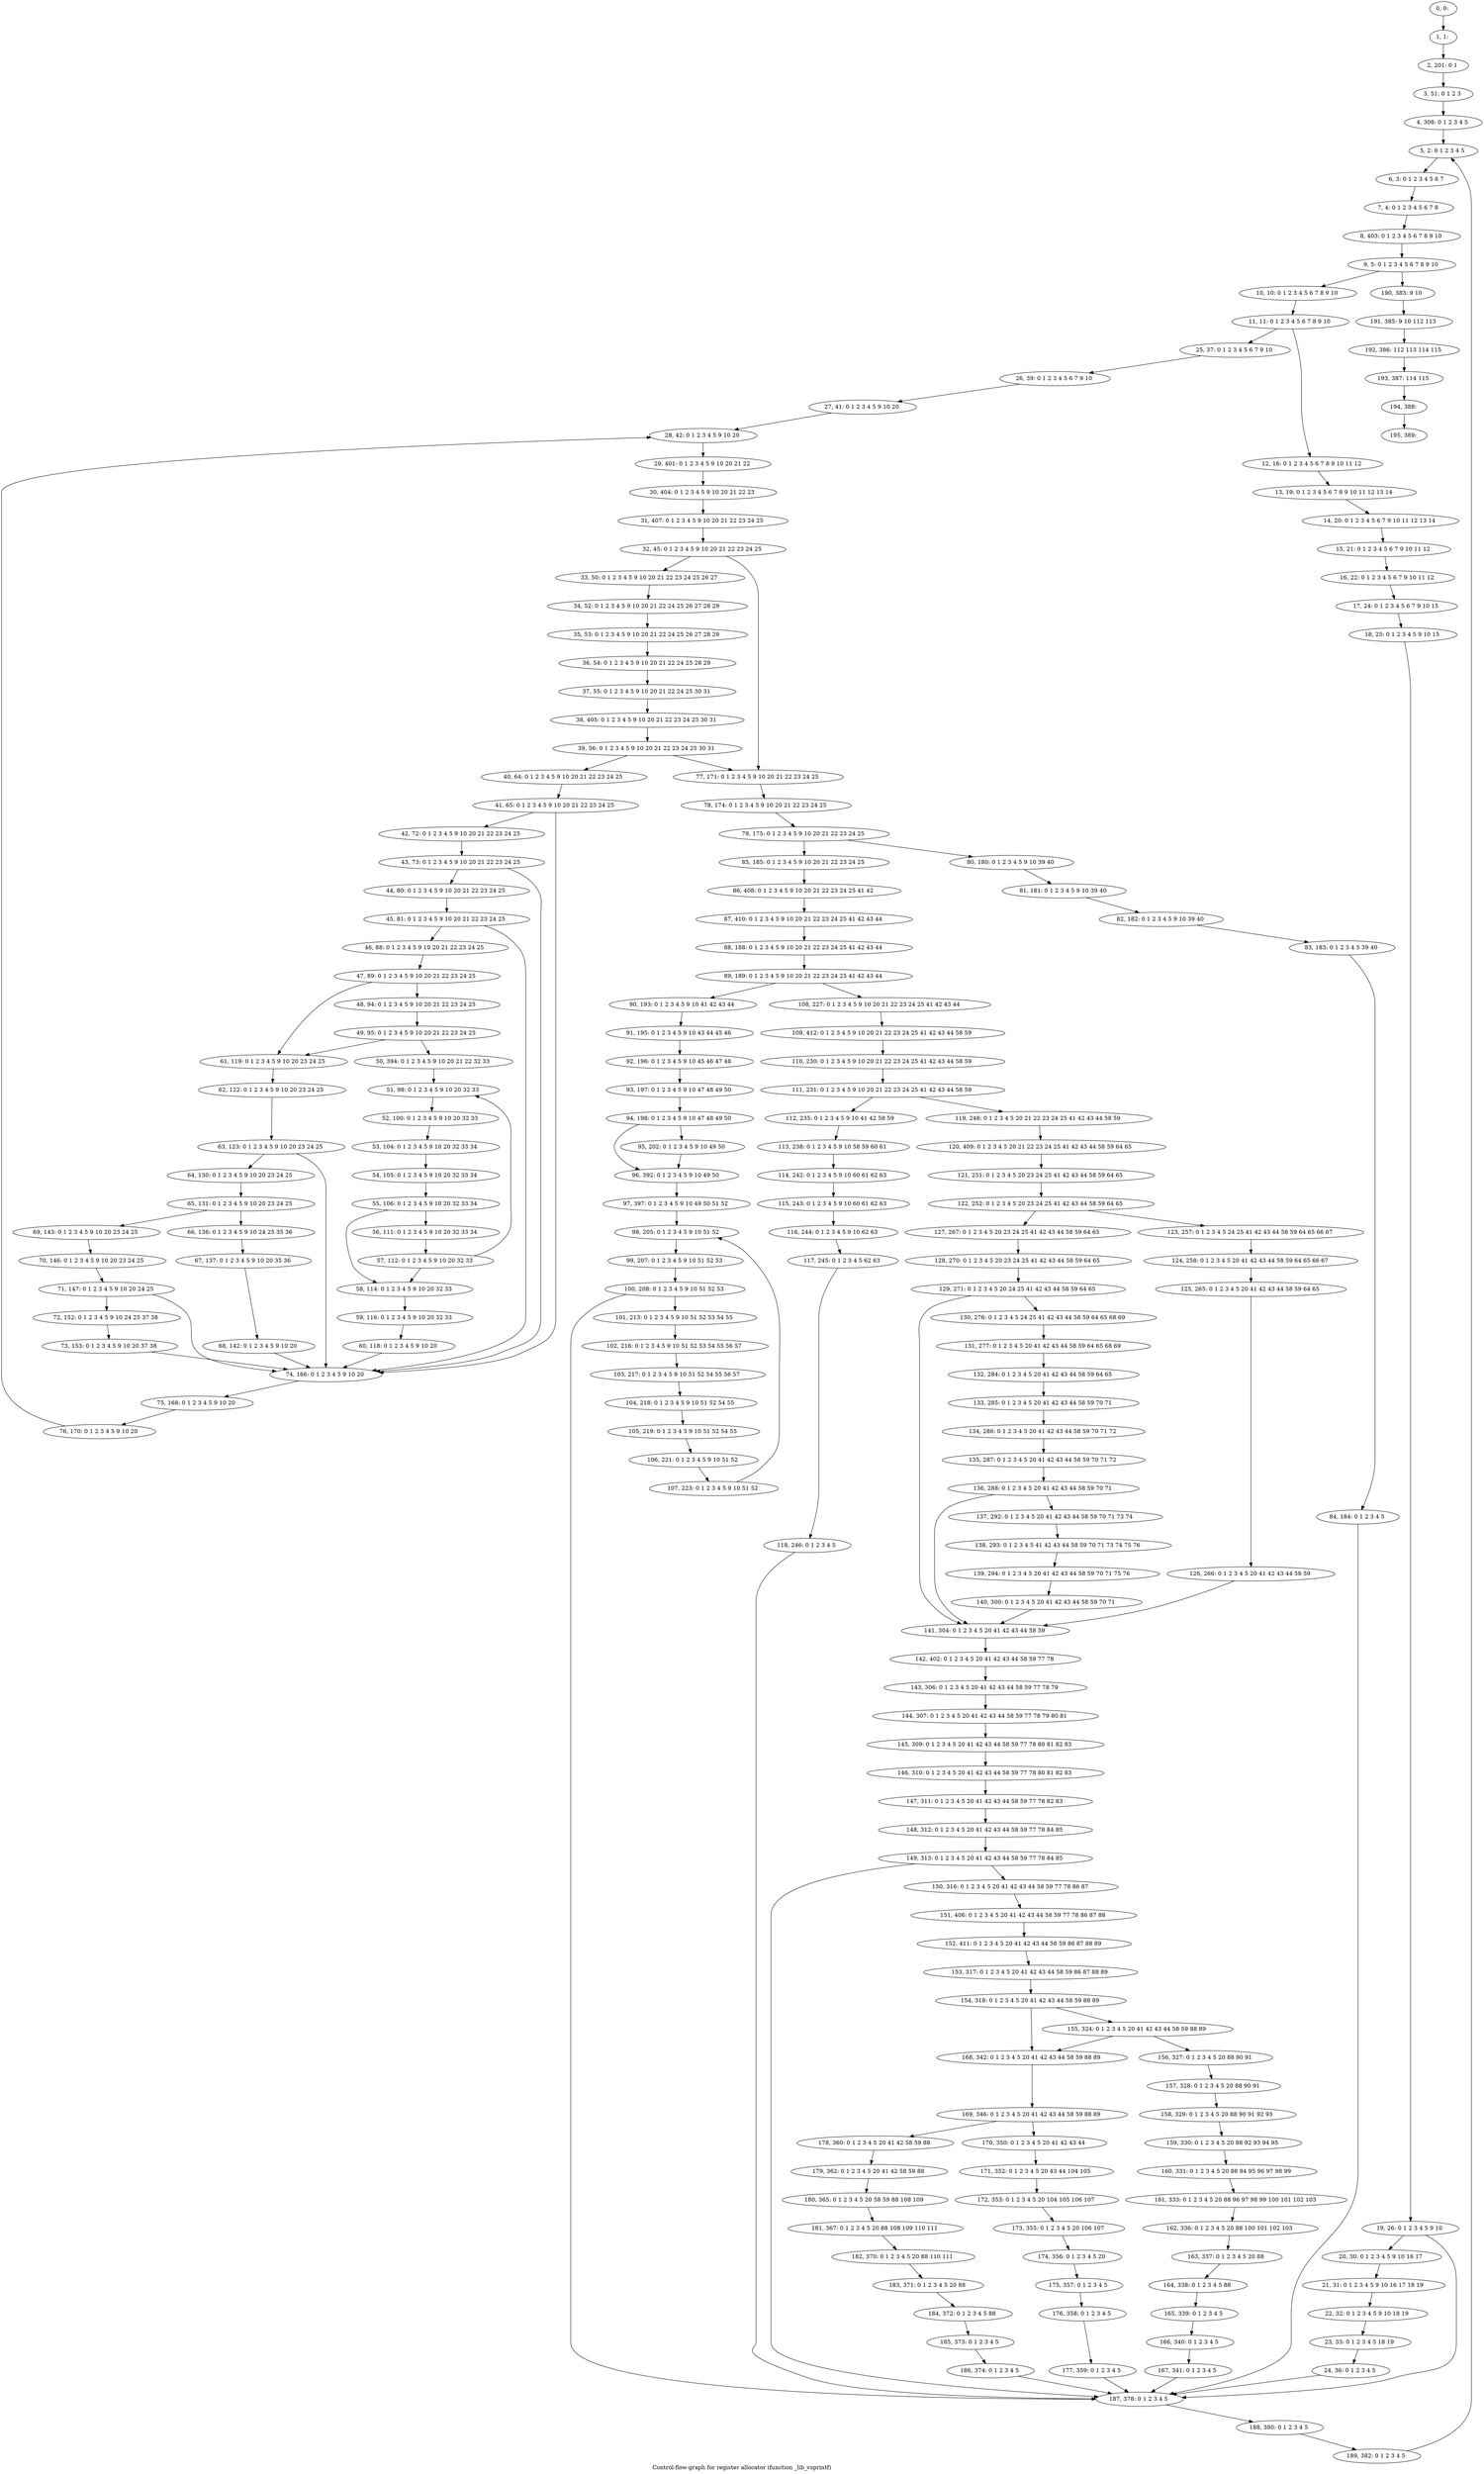 digraph G {
graph [label="Control-flow-graph for register allocator (function _lib_vsprintf)"]
0[label="0, 0: "];
1[label="1, 1: "];
2[label="2, 201: 0 1 "];
3[label="3, 51: 0 1 2 3 "];
4[label="4, 308: 0 1 2 3 4 5 "];
5[label="5, 2: 0 1 2 3 4 5 "];
6[label="6, 3: 0 1 2 3 4 5 6 7 "];
7[label="7, 4: 0 1 2 3 4 5 6 7 8 "];
8[label="8, 403: 0 1 2 3 4 5 6 7 8 9 10 "];
9[label="9, 5: 0 1 2 3 4 5 6 7 8 9 10 "];
10[label="10, 10: 0 1 2 3 4 5 6 7 8 9 10 "];
11[label="11, 11: 0 1 2 3 4 5 6 7 8 9 10 "];
12[label="12, 16: 0 1 2 3 4 5 6 7 8 9 10 11 12 "];
13[label="13, 19: 0 1 2 3 4 5 6 7 8 9 10 11 12 13 14 "];
14[label="14, 20: 0 1 2 3 4 5 6 7 9 10 11 12 13 14 "];
15[label="15, 21: 0 1 2 3 4 5 6 7 9 10 11 12 "];
16[label="16, 22: 0 1 2 3 4 5 6 7 9 10 11 12 "];
17[label="17, 24: 0 1 2 3 4 5 6 7 9 10 15 "];
18[label="18, 25: 0 1 2 3 4 5 9 10 15 "];
19[label="19, 26: 0 1 2 3 4 5 9 10 "];
20[label="20, 30: 0 1 2 3 4 5 9 10 16 17 "];
21[label="21, 31: 0 1 2 3 4 5 9 10 16 17 18 19 "];
22[label="22, 32: 0 1 2 3 4 5 9 10 18 19 "];
23[label="23, 33: 0 1 2 3 4 5 18 19 "];
24[label="24, 36: 0 1 2 3 4 5 "];
25[label="25, 37: 0 1 2 3 4 5 6 7 9 10 "];
26[label="26, 39: 0 1 2 3 4 5 6 7 9 10 "];
27[label="27, 41: 0 1 2 3 4 5 9 10 20 "];
28[label="28, 42: 0 1 2 3 4 5 9 10 20 "];
29[label="29, 401: 0 1 2 3 4 5 9 10 20 21 22 "];
30[label="30, 404: 0 1 2 3 4 5 9 10 20 21 22 23 "];
31[label="31, 407: 0 1 2 3 4 5 9 10 20 21 22 23 24 25 "];
32[label="32, 45: 0 1 2 3 4 5 9 10 20 21 22 23 24 25 "];
33[label="33, 50: 0 1 2 3 4 5 9 10 20 21 22 23 24 25 26 27 "];
34[label="34, 52: 0 1 2 3 4 5 9 10 20 21 22 24 25 26 27 28 29 "];
35[label="35, 53: 0 1 2 3 4 5 9 10 20 21 22 24 25 26 27 28 29 "];
36[label="36, 54: 0 1 2 3 4 5 9 10 20 21 22 24 25 28 29 "];
37[label="37, 55: 0 1 2 3 4 5 9 10 20 21 22 24 25 30 31 "];
38[label="38, 405: 0 1 2 3 4 5 9 10 20 21 22 23 24 25 30 31 "];
39[label="39, 56: 0 1 2 3 4 5 9 10 20 21 22 23 24 25 30 31 "];
40[label="40, 64: 0 1 2 3 4 5 9 10 20 21 22 23 24 25 "];
41[label="41, 65: 0 1 2 3 4 5 9 10 20 21 22 23 24 25 "];
42[label="42, 72: 0 1 2 3 4 5 9 10 20 21 22 23 24 25 "];
43[label="43, 73: 0 1 2 3 4 5 9 10 20 21 22 23 24 25 "];
44[label="44, 80: 0 1 2 3 4 5 9 10 20 21 22 23 24 25 "];
45[label="45, 81: 0 1 2 3 4 5 9 10 20 21 22 23 24 25 "];
46[label="46, 88: 0 1 2 3 4 5 9 10 20 21 22 23 24 25 "];
47[label="47, 89: 0 1 2 3 4 5 9 10 20 21 22 23 24 25 "];
48[label="48, 94: 0 1 2 3 4 5 9 10 20 21 22 23 24 25 "];
49[label="49, 95: 0 1 2 3 4 5 9 10 20 21 22 23 24 25 "];
50[label="50, 394: 0 1 2 3 4 5 9 10 20 21 22 32 33 "];
51[label="51, 98: 0 1 2 3 4 5 9 10 20 32 33 "];
52[label="52, 100: 0 1 2 3 4 5 9 10 20 32 33 "];
53[label="53, 104: 0 1 2 3 4 5 9 10 20 32 33 34 "];
54[label="54, 105: 0 1 2 3 4 5 9 10 20 32 33 34 "];
55[label="55, 106: 0 1 2 3 4 5 9 10 20 32 33 34 "];
56[label="56, 111: 0 1 2 3 4 5 9 10 20 32 33 34 "];
57[label="57, 112: 0 1 2 3 4 5 9 10 20 32 33 "];
58[label="58, 114: 0 1 2 3 4 5 9 10 20 32 33 "];
59[label="59, 116: 0 1 2 3 4 5 9 10 20 32 33 "];
60[label="60, 118: 0 1 2 3 4 5 9 10 20 "];
61[label="61, 119: 0 1 2 3 4 5 9 10 20 23 24 25 "];
62[label="62, 122: 0 1 2 3 4 5 9 10 20 23 24 25 "];
63[label="63, 123: 0 1 2 3 4 5 9 10 20 23 24 25 "];
64[label="64, 130: 0 1 2 3 4 5 9 10 20 23 24 25 "];
65[label="65, 131: 0 1 2 3 4 5 9 10 20 23 24 25 "];
66[label="66, 136: 0 1 2 3 4 5 9 10 24 25 35 36 "];
67[label="67, 137: 0 1 2 3 4 5 9 10 20 35 36 "];
68[label="68, 142: 0 1 2 3 4 5 9 10 20 "];
69[label="69, 143: 0 1 2 3 4 5 9 10 20 23 24 25 "];
70[label="70, 146: 0 1 2 3 4 5 9 10 20 23 24 25 "];
71[label="71, 147: 0 1 2 3 4 5 9 10 20 24 25 "];
72[label="72, 152: 0 1 2 3 4 5 9 10 24 25 37 38 "];
73[label="73, 153: 0 1 2 3 4 5 9 10 20 37 38 "];
74[label="74, 166: 0 1 2 3 4 5 9 10 20 "];
75[label="75, 168: 0 1 2 3 4 5 9 10 20 "];
76[label="76, 170: 0 1 2 3 4 5 9 10 20 "];
77[label="77, 171: 0 1 2 3 4 5 9 10 20 21 22 23 24 25 "];
78[label="78, 174: 0 1 2 3 4 5 9 10 20 21 22 23 24 25 "];
79[label="79, 175: 0 1 2 3 4 5 9 10 20 21 22 23 24 25 "];
80[label="80, 180: 0 1 2 3 4 5 9 10 39 40 "];
81[label="81, 181: 0 1 2 3 4 5 9 10 39 40 "];
82[label="82, 182: 0 1 2 3 4 5 9 10 39 40 "];
83[label="83, 183: 0 1 2 3 4 5 39 40 "];
84[label="84, 184: 0 1 2 3 4 5 "];
85[label="85, 185: 0 1 2 3 4 5 9 10 20 21 22 23 24 25 "];
86[label="86, 408: 0 1 2 3 4 5 9 10 20 21 22 23 24 25 41 42 "];
87[label="87, 410: 0 1 2 3 4 5 9 10 20 21 22 23 24 25 41 42 43 44 "];
88[label="88, 188: 0 1 2 3 4 5 9 10 20 21 22 23 24 25 41 42 43 44 "];
89[label="89, 189: 0 1 2 3 4 5 9 10 20 21 22 23 24 25 41 42 43 44 "];
90[label="90, 193: 0 1 2 3 4 5 9 10 41 42 43 44 "];
91[label="91, 195: 0 1 2 3 4 5 9 10 43 44 45 46 "];
92[label="92, 196: 0 1 2 3 4 5 9 10 45 46 47 48 "];
93[label="93, 197: 0 1 2 3 4 5 9 10 47 48 49 50 "];
94[label="94, 198: 0 1 2 3 4 5 9 10 47 48 49 50 "];
95[label="95, 202: 0 1 2 3 4 5 9 10 49 50 "];
96[label="96, 392: 0 1 2 3 4 5 9 10 49 50 "];
97[label="97, 397: 0 1 2 3 4 5 9 10 49 50 51 52 "];
98[label="98, 205: 0 1 2 3 4 5 9 10 51 52 "];
99[label="99, 207: 0 1 2 3 4 5 9 10 51 52 53 "];
100[label="100, 208: 0 1 2 3 4 5 9 10 51 52 53 "];
101[label="101, 213: 0 1 2 3 4 5 9 10 51 52 53 54 55 "];
102[label="102, 216: 0 1 2 3 4 5 9 10 51 52 53 54 55 56 57 "];
103[label="103, 217: 0 1 2 3 4 5 9 10 51 52 54 55 56 57 "];
104[label="104, 218: 0 1 2 3 4 5 9 10 51 52 54 55 "];
105[label="105, 219: 0 1 2 3 4 5 9 10 51 52 54 55 "];
106[label="106, 221: 0 1 2 3 4 5 9 10 51 52 "];
107[label="107, 223: 0 1 2 3 4 5 9 10 51 52 "];
108[label="108, 227: 0 1 2 3 4 5 9 10 20 21 22 23 24 25 41 42 43 44 "];
109[label="109, 412: 0 1 2 3 4 5 9 10 20 21 22 23 24 25 41 42 43 44 58 59 "];
110[label="110, 230: 0 1 2 3 4 5 9 10 20 21 22 23 24 25 41 42 43 44 58 59 "];
111[label="111, 231: 0 1 2 3 4 5 9 10 20 21 22 23 24 25 41 42 43 44 58 59 "];
112[label="112, 235: 0 1 2 3 4 5 9 10 41 42 58 59 "];
113[label="113, 238: 0 1 2 3 4 5 9 10 58 59 60 61 "];
114[label="114, 242: 0 1 2 3 4 5 9 10 60 61 62 63 "];
115[label="115, 243: 0 1 2 3 4 5 9 10 60 61 62 63 "];
116[label="116, 244: 0 1 2 3 4 5 9 10 62 63 "];
117[label="117, 245: 0 1 2 3 4 5 62 63 "];
118[label="118, 246: 0 1 2 3 4 5 "];
119[label="119, 248: 0 1 2 3 4 5 20 21 22 23 24 25 41 42 43 44 58 59 "];
120[label="120, 409: 0 1 2 3 4 5 20 21 22 23 24 25 41 42 43 44 58 59 64 65 "];
121[label="121, 251: 0 1 2 3 4 5 20 23 24 25 41 42 43 44 58 59 64 65 "];
122[label="122, 252: 0 1 2 3 4 5 20 23 24 25 41 42 43 44 58 59 64 65 "];
123[label="123, 257: 0 1 2 3 4 5 24 25 41 42 43 44 58 59 64 65 66 67 "];
124[label="124, 258: 0 1 2 3 4 5 20 41 42 43 44 58 59 64 65 66 67 "];
125[label="125, 265: 0 1 2 3 4 5 20 41 42 43 44 58 59 64 65 "];
126[label="126, 266: 0 1 2 3 4 5 20 41 42 43 44 58 59 "];
127[label="127, 267: 0 1 2 3 4 5 20 23 24 25 41 42 43 44 58 59 64 65 "];
128[label="128, 270: 0 1 2 3 4 5 20 23 24 25 41 42 43 44 58 59 64 65 "];
129[label="129, 271: 0 1 2 3 4 5 20 24 25 41 42 43 44 58 59 64 65 "];
130[label="130, 276: 0 1 2 3 4 5 24 25 41 42 43 44 58 59 64 65 68 69 "];
131[label="131, 277: 0 1 2 3 4 5 20 41 42 43 44 58 59 64 65 68 69 "];
132[label="132, 284: 0 1 2 3 4 5 20 41 42 43 44 58 59 64 65 "];
133[label="133, 285: 0 1 2 3 4 5 20 41 42 43 44 58 59 70 71 "];
134[label="134, 286: 0 1 2 3 4 5 20 41 42 43 44 58 59 70 71 72 "];
135[label="135, 287: 0 1 2 3 4 5 20 41 42 43 44 58 59 70 71 72 "];
136[label="136, 288: 0 1 2 3 4 5 20 41 42 43 44 58 59 70 71 "];
137[label="137, 292: 0 1 2 3 4 5 20 41 42 43 44 58 59 70 71 73 74 "];
138[label="138, 293: 0 1 2 3 4 5 41 42 43 44 58 59 70 71 73 74 75 76 "];
139[label="139, 294: 0 1 2 3 4 5 20 41 42 43 44 58 59 70 71 75 76 "];
140[label="140, 300: 0 1 2 3 4 5 20 41 42 43 44 58 59 70 71 "];
141[label="141, 304: 0 1 2 3 4 5 20 41 42 43 44 58 59 "];
142[label="142, 402: 0 1 2 3 4 5 20 41 42 43 44 58 59 77 78 "];
143[label="143, 306: 0 1 2 3 4 5 20 41 42 43 44 58 59 77 78 79 "];
144[label="144, 307: 0 1 2 3 4 5 20 41 42 43 44 58 59 77 78 79 80 81 "];
145[label="145, 309: 0 1 2 3 4 5 20 41 42 43 44 58 59 77 78 80 81 82 83 "];
146[label="146, 310: 0 1 2 3 4 5 20 41 42 43 44 58 59 77 78 80 81 82 83 "];
147[label="147, 311: 0 1 2 3 4 5 20 41 42 43 44 58 59 77 78 82 83 "];
148[label="148, 312: 0 1 2 3 4 5 20 41 42 43 44 58 59 77 78 84 85 "];
149[label="149, 313: 0 1 2 3 4 5 20 41 42 43 44 58 59 77 78 84 85 "];
150[label="150, 316: 0 1 2 3 4 5 20 41 42 43 44 58 59 77 78 86 87 "];
151[label="151, 406: 0 1 2 3 4 5 20 41 42 43 44 58 59 77 78 86 87 88 "];
152[label="152, 411: 0 1 2 3 4 5 20 41 42 43 44 58 59 86 87 88 89 "];
153[label="153, 317: 0 1 2 3 4 5 20 41 42 43 44 58 59 86 87 88 89 "];
154[label="154, 318: 0 1 2 3 4 5 20 41 42 43 44 58 59 88 89 "];
155[label="155, 324: 0 1 2 3 4 5 20 41 42 43 44 58 59 88 89 "];
156[label="156, 327: 0 1 2 3 4 5 20 88 90 91 "];
157[label="157, 328: 0 1 2 3 4 5 20 88 90 91 "];
158[label="158, 329: 0 1 2 3 4 5 20 88 90 91 92 93 "];
159[label="159, 330: 0 1 2 3 4 5 20 88 92 93 94 95 "];
160[label="160, 331: 0 1 2 3 4 5 20 88 94 95 96 97 98 99 "];
161[label="161, 333: 0 1 2 3 4 5 20 88 96 97 98 99 100 101 102 103 "];
162[label="162, 336: 0 1 2 3 4 5 20 88 100 101 102 103 "];
163[label="163, 337: 0 1 2 3 4 5 20 88 "];
164[label="164, 338: 0 1 2 3 4 5 88 "];
165[label="165, 339: 0 1 2 3 4 5 "];
166[label="166, 340: 0 1 2 3 4 5 "];
167[label="167, 341: 0 1 2 3 4 5 "];
168[label="168, 342: 0 1 2 3 4 5 20 41 42 43 44 58 59 88 89 "];
169[label="169, 346: 0 1 2 3 4 5 20 41 42 43 44 58 59 88 89 "];
170[label="170, 350: 0 1 2 3 4 5 20 41 42 43 44 "];
171[label="171, 352: 0 1 2 3 4 5 20 43 44 104 105 "];
172[label="172, 353: 0 1 2 3 4 5 20 104 105 106 107 "];
173[label="173, 355: 0 1 2 3 4 5 20 106 107 "];
174[label="174, 356: 0 1 2 3 4 5 20 "];
175[label="175, 357: 0 1 2 3 4 5 "];
176[label="176, 358: 0 1 2 3 4 5 "];
177[label="177, 359: 0 1 2 3 4 5 "];
178[label="178, 360: 0 1 2 3 4 5 20 41 42 58 59 88 "];
179[label="179, 362: 0 1 2 3 4 5 20 41 42 58 59 88 "];
180[label="180, 365: 0 1 2 3 4 5 20 58 59 88 108 109 "];
181[label="181, 367: 0 1 2 3 4 5 20 88 108 109 110 111 "];
182[label="182, 370: 0 1 2 3 4 5 20 88 110 111 "];
183[label="183, 371: 0 1 2 3 4 5 20 88 "];
184[label="184, 372: 0 1 2 3 4 5 88 "];
185[label="185, 373: 0 1 2 3 4 5 "];
186[label="186, 374: 0 1 2 3 4 5 "];
187[label="187, 378: 0 1 2 3 4 5 "];
188[label="188, 380: 0 1 2 3 4 5 "];
189[label="189, 382: 0 1 2 3 4 5 "];
190[label="190, 383: 9 10 "];
191[label="191, 385: 9 10 112 113 "];
192[label="192, 386: 112 113 114 115 "];
193[label="193, 387: 114 115 "];
194[label="194, 388: "];
195[label="195, 389: "];
0->1 ;
1->2 ;
2->3 ;
3->4 ;
4->5 ;
5->6 ;
6->7 ;
7->8 ;
8->9 ;
9->10 ;
9->190 ;
10->11 ;
11->12 ;
11->25 ;
12->13 ;
13->14 ;
14->15 ;
15->16 ;
16->17 ;
17->18 ;
18->19 ;
19->20 ;
19->187 ;
20->21 ;
21->22 ;
22->23 ;
23->24 ;
24->187 ;
25->26 ;
26->27 ;
27->28 ;
28->29 ;
29->30 ;
30->31 ;
31->32 ;
32->33 ;
32->77 ;
33->34 ;
34->35 ;
35->36 ;
36->37 ;
37->38 ;
38->39 ;
39->40 ;
39->77 ;
40->41 ;
41->42 ;
41->74 ;
42->43 ;
43->44 ;
43->74 ;
44->45 ;
45->46 ;
45->74 ;
46->47 ;
47->48 ;
47->61 ;
48->49 ;
49->50 ;
49->61 ;
50->51 ;
51->52 ;
52->53 ;
53->54 ;
54->55 ;
55->56 ;
55->58 ;
56->57 ;
57->58 ;
57->51 ;
58->59 ;
59->60 ;
60->74 ;
61->62 ;
62->63 ;
63->64 ;
63->74 ;
64->65 ;
65->66 ;
65->69 ;
66->67 ;
67->68 ;
68->74 ;
69->70 ;
70->71 ;
71->72 ;
71->74 ;
72->73 ;
73->74 ;
74->75 ;
75->76 ;
76->28 ;
77->78 ;
78->79 ;
79->80 ;
79->85 ;
80->81 ;
81->82 ;
82->83 ;
83->84 ;
84->187 ;
85->86 ;
86->87 ;
87->88 ;
88->89 ;
89->90 ;
89->108 ;
90->91 ;
91->92 ;
92->93 ;
93->94 ;
94->95 ;
94->96 ;
95->96 ;
96->97 ;
97->98 ;
98->99 ;
99->100 ;
100->101 ;
100->187 ;
101->102 ;
102->103 ;
103->104 ;
104->105 ;
105->106 ;
106->107 ;
107->98 ;
108->109 ;
109->110 ;
110->111 ;
111->112 ;
111->119 ;
112->113 ;
113->114 ;
114->115 ;
115->116 ;
116->117 ;
117->118 ;
118->187 ;
119->120 ;
120->121 ;
121->122 ;
122->123 ;
122->127 ;
123->124 ;
124->125 ;
125->126 ;
126->141 ;
127->128 ;
128->129 ;
129->130 ;
129->141 ;
130->131 ;
131->132 ;
132->133 ;
133->134 ;
134->135 ;
135->136 ;
136->137 ;
136->141 ;
137->138 ;
138->139 ;
139->140 ;
140->141 ;
141->142 ;
142->143 ;
143->144 ;
144->145 ;
145->146 ;
146->147 ;
147->148 ;
148->149 ;
149->150 ;
149->187 ;
150->151 ;
151->152 ;
152->153 ;
153->154 ;
154->155 ;
154->168 ;
155->156 ;
155->168 ;
156->157 ;
157->158 ;
158->159 ;
159->160 ;
160->161 ;
161->162 ;
162->163 ;
163->164 ;
164->165 ;
165->166 ;
166->167 ;
167->187 ;
168->169 ;
169->170 ;
169->178 ;
170->171 ;
171->172 ;
172->173 ;
173->174 ;
174->175 ;
175->176 ;
176->177 ;
177->187 ;
178->179 ;
179->180 ;
180->181 ;
181->182 ;
182->183 ;
183->184 ;
184->185 ;
185->186 ;
186->187 ;
187->188 ;
188->189 ;
189->5 ;
190->191 ;
191->192 ;
192->193 ;
193->194 ;
194->195 ;
}
